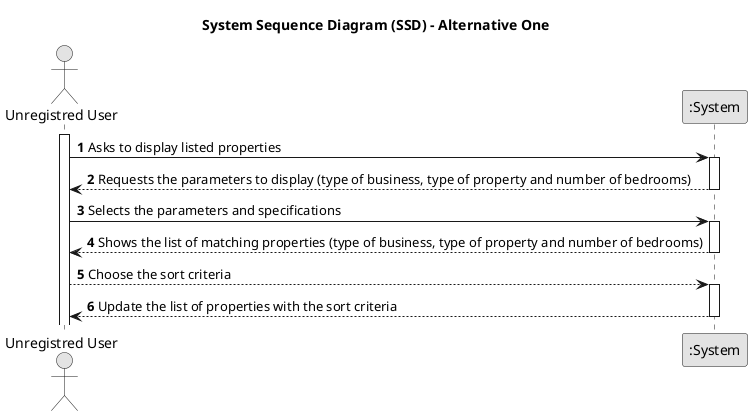@startuml
skinparam monochrome true
skinparam packageStyle rectangle
skinparam shadowing false

title System Sequence Diagram (SSD) - Alternative One

autonumber

actor "Unregistred User" as Employee
participant ":System" as System

activate Employee

    Employee -> System :Asks to display listed properties
    activate System

    System --> Employee : Requests the parameters to display (type of business, type of property and number of bedrooms)
    deactivate System

    Employee -> System :Selects the parameters and specifications
    activate System

    System --> Employee : Shows the list of matching properties (type of business, type of property and number of bedrooms)
    deactivate System

    Employee --> System : Choose the sort criteria
    activate System

    System --> Employee : Update the list of properties with the sort criteria
    deactivate System


@enduml